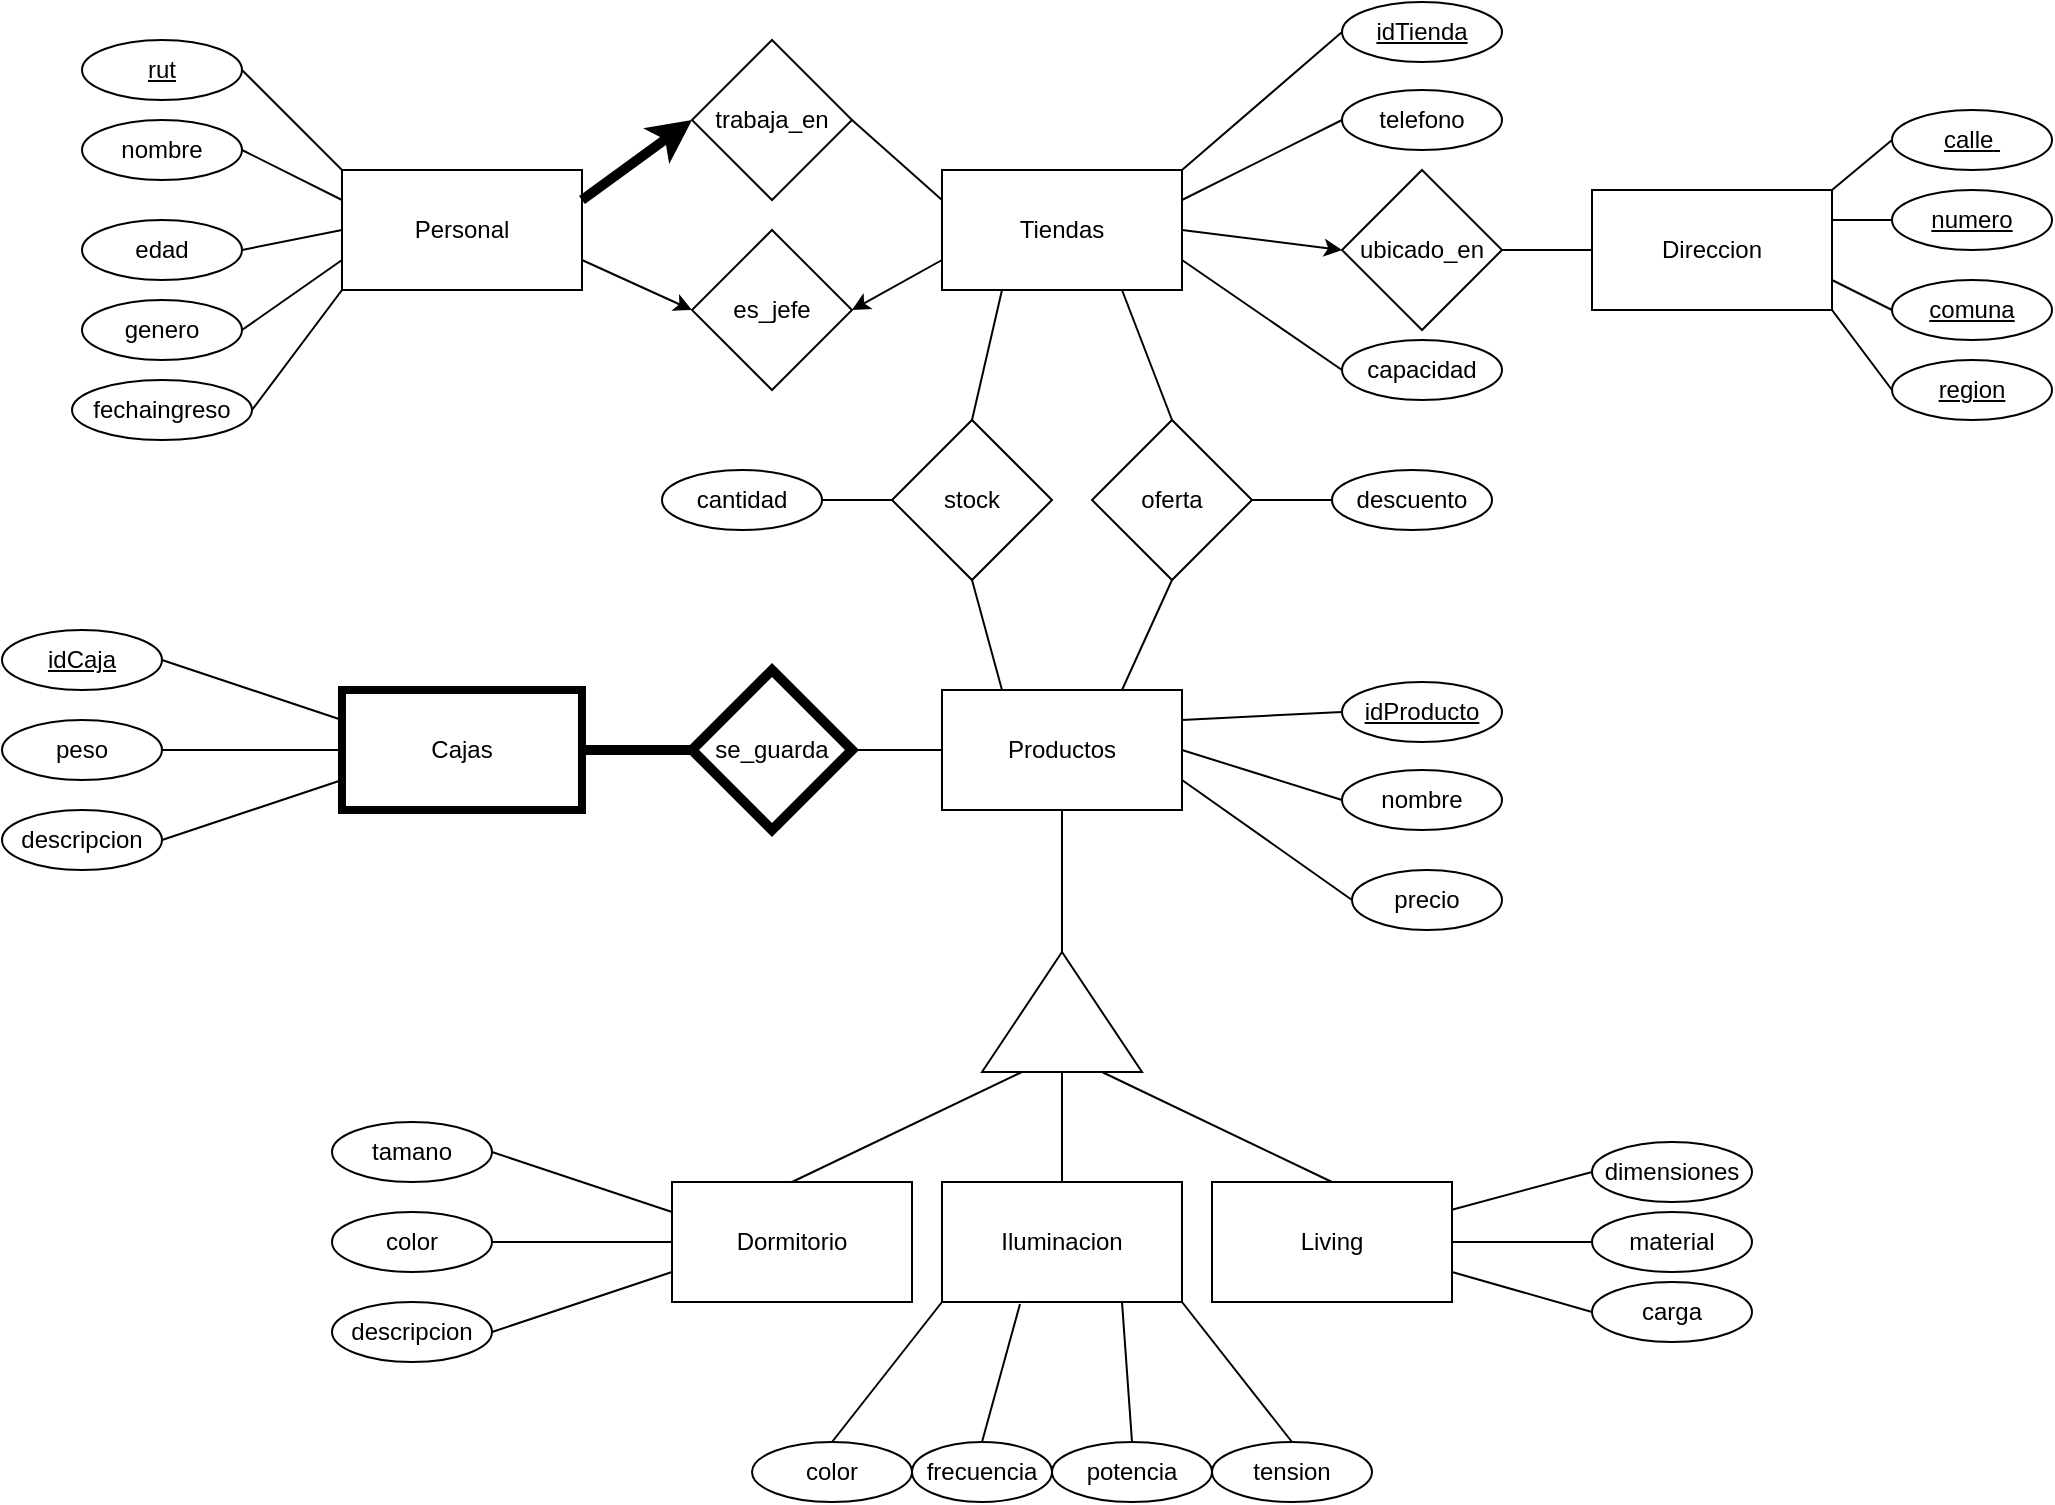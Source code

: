 <mxfile version="21.2.9" type="github">
  <diagram name="Página-1" id="F1gLiyISLk_b0Ikg0LPF">
    <mxGraphModel dx="1114" dy="616" grid="1" gridSize="10" guides="1" tooltips="1" connect="1" arrows="1" fold="1" page="1" pageScale="1" pageWidth="1169" pageHeight="827" math="0" shadow="0">
      <root>
        <mxCell id="0" />
        <mxCell id="1" parent="0" />
        <mxCell id="oBHvoqfuF7RgJihUB41r-28" value="Personal" style="rounded=0;whiteSpace=wrap;html=1;" parent="1" vertex="1">
          <mxGeometry x="185" y="94" width="120" height="60" as="geometry" />
        </mxCell>
        <mxCell id="oBHvoqfuF7RgJihUB41r-32" value="" style="endArrow=classic;html=1;rounded=0;exitX=1;exitY=0.75;exitDx=0;exitDy=0;entryX=0;entryY=0.5;entryDx=0;entryDy=0;" parent="1" source="oBHvoqfuF7RgJihUB41r-28" target="bxN1cvVJk15Dv3mf7cQ_-5" edge="1">
          <mxGeometry width="50" height="50" relative="1" as="geometry">
            <mxPoint x="215" y="289" as="sourcePoint" />
            <mxPoint x="355" y="249" as="targetPoint" />
          </mxGeometry>
        </mxCell>
        <mxCell id="oBHvoqfuF7RgJihUB41r-36" value="trabaja_en" style="rhombus;whiteSpace=wrap;html=1;" parent="1" vertex="1">
          <mxGeometry x="360" y="29" width="80" height="80" as="geometry" />
        </mxCell>
        <mxCell id="oBHvoqfuF7RgJihUB41r-39" value="" style="endArrow=classic;html=1;rounded=0;exitX=1;exitY=0.25;exitDx=0;exitDy=0;entryX=0;entryY=0.5;entryDx=0;entryDy=0;strokeWidth=5;" parent="1" source="oBHvoqfuF7RgJihUB41r-28" target="oBHvoqfuF7RgJihUB41r-36" edge="1">
          <mxGeometry width="50" height="50" relative="1" as="geometry">
            <mxPoint x="205" y="289" as="sourcePoint" />
            <mxPoint x="195" y="259" as="targetPoint" />
          </mxGeometry>
        </mxCell>
        <mxCell id="oBHvoqfuF7RgJihUB41r-40" value="" style="endArrow=none;html=1;rounded=0;exitX=1;exitY=0.5;exitDx=0;exitDy=0;entryX=0;entryY=0.25;entryDx=0;entryDy=0;" parent="1" source="oBHvoqfuF7RgJihUB41r-36" target="bxN1cvVJk15Dv3mf7cQ_-1" edge="1">
          <mxGeometry width="50" height="50" relative="1" as="geometry">
            <mxPoint x="115" y="179" as="sourcePoint" />
            <mxPoint x="255" y="279" as="targetPoint" />
          </mxGeometry>
        </mxCell>
        <mxCell id="bxN1cvVJk15Dv3mf7cQ_-1" value="Tiendas" style="rounded=0;whiteSpace=wrap;html=1;" parent="1" vertex="1">
          <mxGeometry x="485" y="94" width="120" height="60" as="geometry" />
        </mxCell>
        <mxCell id="bxN1cvVJk15Dv3mf7cQ_-5" value="es_jefe" style="rhombus;whiteSpace=wrap;html=1;" parent="1" vertex="1">
          <mxGeometry x="360" y="124" width="80" height="80" as="geometry" />
        </mxCell>
        <mxCell id="bxN1cvVJk15Dv3mf7cQ_-11" value="rut" style="ellipse;whiteSpace=wrap;html=1;fontStyle=4" parent="1" vertex="1">
          <mxGeometry x="55" y="29" width="80" height="30" as="geometry" />
        </mxCell>
        <mxCell id="bxN1cvVJk15Dv3mf7cQ_-12" value="" style="endArrow=none;html=1;rounded=0;exitX=0;exitY=0;exitDx=0;exitDy=0;entryX=1;entryY=0.5;entryDx=0;entryDy=0;" parent="1" source="oBHvoqfuF7RgJihUB41r-28" target="bxN1cvVJk15Dv3mf7cQ_-11" edge="1">
          <mxGeometry width="50" height="50" relative="1" as="geometry">
            <mxPoint x="165" y="99" as="sourcePoint" />
            <mxPoint x="235" y="219" as="targetPoint" />
          </mxGeometry>
        </mxCell>
        <mxCell id="bxN1cvVJk15Dv3mf7cQ_-14" value="" style="endArrow=none;html=1;rounded=0;exitX=0;exitY=0.75;exitDx=0;exitDy=0;entryX=1;entryY=0.5;entryDx=0;entryDy=0;" parent="1" source="oBHvoqfuF7RgJihUB41r-28" target="bxN1cvVJk15Dv3mf7cQ_-24" edge="1">
          <mxGeometry width="50" height="50" relative="1" as="geometry">
            <mxPoint x="215" y="229" as="sourcePoint" />
            <mxPoint x="135" y="209" as="targetPoint" />
          </mxGeometry>
        </mxCell>
        <mxCell id="bxN1cvVJk15Dv3mf7cQ_-16" value="" style="endArrow=none;html=1;rounded=0;entryX=1;entryY=0.5;entryDx=0;entryDy=0;exitX=0;exitY=0.25;exitDx=0;exitDy=0;" parent="1" source="oBHvoqfuF7RgJihUB41r-28" target="bxN1cvVJk15Dv3mf7cQ_-20" edge="1">
          <mxGeometry width="50" height="50" relative="1" as="geometry">
            <mxPoint x="195" y="109" as="sourcePoint" />
            <mxPoint x="135" y="74" as="targetPoint" />
          </mxGeometry>
        </mxCell>
        <mxCell id="bxN1cvVJk15Dv3mf7cQ_-18" value="" style="endArrow=none;html=1;rounded=0;exitX=0;exitY=0.5;exitDx=0;exitDy=0;entryX=1;entryY=0.5;entryDx=0;entryDy=0;" parent="1" source="oBHvoqfuF7RgJihUB41r-28" target="bxN1cvVJk15Dv3mf7cQ_-22" edge="1">
          <mxGeometry width="50" height="50" relative="1" as="geometry">
            <mxPoint x="145" y="209" as="sourcePoint" />
            <mxPoint x="145" y="134" as="targetPoint" />
          </mxGeometry>
        </mxCell>
        <mxCell id="bxN1cvVJk15Dv3mf7cQ_-20" value="nombre&lt;br&gt;" style="ellipse;whiteSpace=wrap;html=1;" parent="1" vertex="1">
          <mxGeometry x="55" y="69" width="80" height="30" as="geometry" />
        </mxCell>
        <mxCell id="bxN1cvVJk15Dv3mf7cQ_-22" value="edad" style="ellipse;whiteSpace=wrap;html=1;" parent="1" vertex="1">
          <mxGeometry x="55" y="119" width="80" height="30" as="geometry" />
        </mxCell>
        <mxCell id="bxN1cvVJk15Dv3mf7cQ_-24" value="genero" style="ellipse;whiteSpace=wrap;html=1;" parent="1" vertex="1">
          <mxGeometry x="55" y="159" width="80" height="30" as="geometry" />
        </mxCell>
        <mxCell id="bxN1cvVJk15Dv3mf7cQ_-25" value="fechaingreso" style="ellipse;whiteSpace=wrap;html=1;" parent="1" vertex="1">
          <mxGeometry x="50" y="199" width="90" height="30" as="geometry" />
        </mxCell>
        <mxCell id="bxN1cvVJk15Dv3mf7cQ_-26" value="" style="endArrow=none;html=1;rounded=0;entryX=1;entryY=0.5;entryDx=0;entryDy=0;exitX=0;exitY=1;exitDx=0;exitDy=0;" parent="1" source="oBHvoqfuF7RgJihUB41r-28" target="bxN1cvVJk15Dv3mf7cQ_-25" edge="1">
          <mxGeometry width="50" height="50" relative="1" as="geometry">
            <mxPoint x="245" y="149" as="sourcePoint" />
            <mxPoint x="145" y="199" as="targetPoint" />
          </mxGeometry>
        </mxCell>
        <mxCell id="bxN1cvVJk15Dv3mf7cQ_-35" value="idTienda" style="ellipse;whiteSpace=wrap;html=1;fontStyle=4" parent="1" vertex="1">
          <mxGeometry x="685" y="10" width="80" height="30" as="geometry" />
        </mxCell>
        <mxCell id="bxN1cvVJk15Dv3mf7cQ_-36" value="" style="endArrow=none;html=1;rounded=0;exitX=1;exitY=0;exitDx=0;exitDy=0;entryX=0;entryY=0.5;entryDx=0;entryDy=0;" parent="1" source="bxN1cvVJk15Dv3mf7cQ_-1" target="bxN1cvVJk15Dv3mf7cQ_-35" edge="1">
          <mxGeometry width="50" height="50" relative="1" as="geometry">
            <mxPoint x="985" y="59" as="sourcePoint" />
            <mxPoint x="935" y="4" as="targetPoint" />
          </mxGeometry>
        </mxCell>
        <mxCell id="bxN1cvVJk15Dv3mf7cQ_-37" value="" style="endArrow=none;html=1;rounded=0;exitX=1;exitY=0.75;exitDx=0;exitDy=0;entryX=0;entryY=0.5;entryDx=0;entryDy=0;" parent="1" source="bxN1cvVJk15Dv3mf7cQ_-1" target="bxN1cvVJk15Dv3mf7cQ_-42" edge="1">
          <mxGeometry width="50" height="50" relative="1" as="geometry">
            <mxPoint x="985" y="104" as="sourcePoint" />
            <mxPoint x="875" y="179" as="targetPoint" />
          </mxGeometry>
        </mxCell>
        <mxCell id="bxN1cvVJk15Dv3mf7cQ_-38" value="" style="endArrow=none;html=1;rounded=0;entryX=0;entryY=0.5;entryDx=0;entryDy=0;exitX=1;exitY=0.25;exitDx=0;exitDy=0;" parent="1" source="bxN1cvVJk15Dv3mf7cQ_-1" target="bxN1cvVJk15Dv3mf7cQ_-40" edge="1">
          <mxGeometry width="50" height="50" relative="1" as="geometry">
            <mxPoint x="985" y="74" as="sourcePoint" />
            <mxPoint x="875" y="44" as="targetPoint" />
          </mxGeometry>
        </mxCell>
        <mxCell id="bxN1cvVJk15Dv3mf7cQ_-40" value="telefono" style="ellipse;whiteSpace=wrap;html=1;" parent="1" vertex="1">
          <mxGeometry x="685" y="54" width="80" height="30" as="geometry" />
        </mxCell>
        <mxCell id="bxN1cvVJk15Dv3mf7cQ_-42" value="capacidad" style="ellipse;whiteSpace=wrap;html=1;" parent="1" vertex="1">
          <mxGeometry x="685" y="179" width="80" height="30" as="geometry" />
        </mxCell>
        <mxCell id="bxN1cvVJk15Dv3mf7cQ_-45" value="ubicado_en" style="rhombus;whiteSpace=wrap;html=1;" parent="1" vertex="1">
          <mxGeometry x="685" y="94" width="80" height="80" as="geometry" />
        </mxCell>
        <mxCell id="bxN1cvVJk15Dv3mf7cQ_-53" value="Direccion" style="rounded=0;whiteSpace=wrap;html=1;" parent="1" vertex="1">
          <mxGeometry x="810" y="104" width="120" height="60" as="geometry" />
        </mxCell>
        <mxCell id="bxN1cvVJk15Dv3mf7cQ_-54" value="" style="endArrow=none;html=1;rounded=0;entryX=0;entryY=0.5;entryDx=0;entryDy=0;exitX=1;exitY=0.5;exitDx=0;exitDy=0;" parent="1" source="bxN1cvVJk15Dv3mf7cQ_-45" target="bxN1cvVJk15Dv3mf7cQ_-53" edge="1">
          <mxGeometry width="50" height="50" relative="1" as="geometry">
            <mxPoint x="465" y="29" as="sourcePoint" />
            <mxPoint x="515" y="-21" as="targetPoint" />
          </mxGeometry>
        </mxCell>
        <mxCell id="bxN1cvVJk15Dv3mf7cQ_-61" value="" style="endArrow=none;html=1;rounded=0;entryX=0;entryY=0.5;entryDx=0;entryDy=0;exitX=1;exitY=0;exitDx=0;exitDy=0;" parent="1" source="bxN1cvVJk15Dv3mf7cQ_-53" target="bxN1cvVJk15Dv3mf7cQ_-62" edge="1">
          <mxGeometry width="50" height="50" relative="1" as="geometry">
            <mxPoint x="855" y="79" as="sourcePoint" />
            <mxPoint x="1085" y="19" as="targetPoint" />
          </mxGeometry>
        </mxCell>
        <mxCell id="bxN1cvVJk15Dv3mf7cQ_-62" value="calle&lt;span style=&quot;white-space: pre;&quot;&gt; &lt;/span&gt;" style="ellipse;whiteSpace=wrap;html=1;fontStyle=4" parent="1" vertex="1">
          <mxGeometry x="960" y="64" width="80" height="30" as="geometry" />
        </mxCell>
        <mxCell id="bxN1cvVJk15Dv3mf7cQ_-63" value="" style="endArrow=none;html=1;rounded=0;entryX=0;entryY=0.5;entryDx=0;entryDy=0;exitX=1;exitY=1;exitDx=0;exitDy=0;" parent="1" source="bxN1cvVJk15Dv3mf7cQ_-53" target="bxN1cvVJk15Dv3mf7cQ_-64" edge="1">
          <mxGeometry width="50" height="50" relative="1" as="geometry">
            <mxPoint x="855" y="294" as="sourcePoint" />
            <mxPoint x="1085" y="234" as="targetPoint" />
          </mxGeometry>
        </mxCell>
        <mxCell id="bxN1cvVJk15Dv3mf7cQ_-64" value="region" style="ellipse;whiteSpace=wrap;html=1;fontStyle=4" parent="1" vertex="1">
          <mxGeometry x="960" y="189" width="80" height="30" as="geometry" />
        </mxCell>
        <mxCell id="bxN1cvVJk15Dv3mf7cQ_-65" value="" style="endArrow=none;html=1;rounded=0;entryX=0;entryY=0.5;entryDx=0;entryDy=0;exitX=1;exitY=0.75;exitDx=0;exitDy=0;" parent="1" source="bxN1cvVJk15Dv3mf7cQ_-53" target="bxN1cvVJk15Dv3mf7cQ_-66" edge="1">
          <mxGeometry width="50" height="50" relative="1" as="geometry">
            <mxPoint x="865" y="239" as="sourcePoint" />
            <mxPoint x="1095" y="179" as="targetPoint" />
          </mxGeometry>
        </mxCell>
        <mxCell id="bxN1cvVJk15Dv3mf7cQ_-66" value="comuna" style="ellipse;whiteSpace=wrap;html=1;fontStyle=4" parent="1" vertex="1">
          <mxGeometry x="960" y="149" width="80" height="30" as="geometry" />
        </mxCell>
        <mxCell id="bxN1cvVJk15Dv3mf7cQ_-67" value="" style="endArrow=none;html=1;rounded=0;entryX=0;entryY=0.5;entryDx=0;entryDy=0;exitX=1;exitY=0.25;exitDx=0;exitDy=0;" parent="1" source="bxN1cvVJk15Dv3mf7cQ_-53" target="bxN1cvVJk15Dv3mf7cQ_-68" edge="1">
          <mxGeometry width="50" height="50" relative="1" as="geometry">
            <mxPoint x="935" y="144" as="sourcePoint" />
            <mxPoint x="1165" y="84" as="targetPoint" />
          </mxGeometry>
        </mxCell>
        <mxCell id="bxN1cvVJk15Dv3mf7cQ_-68" value="numero" style="ellipse;whiteSpace=wrap;html=1;fontStyle=4" parent="1" vertex="1">
          <mxGeometry x="960" y="104" width="80" height="30" as="geometry" />
        </mxCell>
        <mxCell id="bxN1cvVJk15Dv3mf7cQ_-74" value="Productos" style="rounded=0;whiteSpace=wrap;html=1;" parent="1" vertex="1">
          <mxGeometry x="485" y="354" width="120" height="60" as="geometry" />
        </mxCell>
        <mxCell id="bxN1cvVJk15Dv3mf7cQ_-76" value="stock" style="rhombus;whiteSpace=wrap;html=1;" parent="1" vertex="1">
          <mxGeometry x="460" y="219" width="80" height="80" as="geometry" />
        </mxCell>
        <mxCell id="bxN1cvVJk15Dv3mf7cQ_-77" value="idProducto" style="ellipse;whiteSpace=wrap;html=1;fontStyle=4" parent="1" vertex="1">
          <mxGeometry x="685" y="350" width="80" height="30" as="geometry" />
        </mxCell>
        <mxCell id="bxN1cvVJk15Dv3mf7cQ_-78" value="" style="endArrow=none;html=1;rounded=0;exitX=1;exitY=0.25;exitDx=0;exitDy=0;entryX=0;entryY=0.5;entryDx=0;entryDy=0;" parent="1" source="bxN1cvVJk15Dv3mf7cQ_-74" target="bxN1cvVJk15Dv3mf7cQ_-77" edge="1">
          <mxGeometry width="50" height="50" relative="1" as="geometry">
            <mxPoint x="630" y="373" as="sourcePoint" />
            <mxPoint x="960" y="283" as="targetPoint" />
          </mxGeometry>
        </mxCell>
        <mxCell id="bxN1cvVJk15Dv3mf7cQ_-79" value="" style="endArrow=none;html=1;rounded=0;exitX=1;exitY=0.5;exitDx=0;exitDy=0;entryX=0;entryY=0.5;entryDx=0;entryDy=0;" parent="1" source="bxN1cvVJk15Dv3mf7cQ_-74" target="bxN1cvVJk15Dv3mf7cQ_-80" edge="1">
          <mxGeometry width="50" height="50" relative="1" as="geometry">
            <mxPoint x="630" y="388" as="sourcePoint" />
            <mxPoint x="700" y="364" as="targetPoint" />
          </mxGeometry>
        </mxCell>
        <mxCell id="bxN1cvVJk15Dv3mf7cQ_-80" value="nombre" style="ellipse;whiteSpace=wrap;html=1;" parent="1" vertex="1">
          <mxGeometry x="685" y="394" width="80" height="30" as="geometry" />
        </mxCell>
        <mxCell id="bxN1cvVJk15Dv3mf7cQ_-81" value="" style="endArrow=none;html=1;rounded=0;entryX=0;entryY=0.5;entryDx=0;entryDy=0;exitX=1;exitY=0.75;exitDx=0;exitDy=0;strokeWidth=1;" parent="1" source="bxN1cvVJk15Dv3mf7cQ_-74" target="bxN1cvVJk15Dv3mf7cQ_-155" edge="1">
          <mxGeometry width="50" height="50" relative="1" as="geometry">
            <mxPoint x="630" y="425" as="sourcePoint" />
            <mxPoint x="685" y="470" as="targetPoint" />
          </mxGeometry>
        </mxCell>
        <mxCell id="bxN1cvVJk15Dv3mf7cQ_-83" value="" style="triangle;whiteSpace=wrap;html=1;rotation=-90;" parent="1" vertex="1">
          <mxGeometry x="515" y="475" width="60" height="80" as="geometry" />
        </mxCell>
        <mxCell id="bxN1cvVJk15Dv3mf7cQ_-84" value="" style="endArrow=none;html=1;rounded=0;exitX=1;exitY=0.5;exitDx=0;exitDy=0;entryX=0.5;entryY=1;entryDx=0;entryDy=0;" parent="1" source="bxN1cvVJk15Dv3mf7cQ_-83" target="bxN1cvVJk15Dv3mf7cQ_-74" edge="1">
          <mxGeometry width="50" height="50" relative="1" as="geometry">
            <mxPoint x="620" y="465" as="sourcePoint" />
            <mxPoint x="670" y="415" as="targetPoint" />
          </mxGeometry>
        </mxCell>
        <mxCell id="bxN1cvVJk15Dv3mf7cQ_-85" value="Living" style="rounded=0;whiteSpace=wrap;html=1;" parent="1" vertex="1">
          <mxGeometry x="620" y="600" width="120" height="60" as="geometry" />
        </mxCell>
        <mxCell id="bxN1cvVJk15Dv3mf7cQ_-86" value="Iluminacion" style="rounded=0;whiteSpace=wrap;html=1;" parent="1" vertex="1">
          <mxGeometry x="485" y="600" width="120" height="60" as="geometry" />
        </mxCell>
        <mxCell id="bxN1cvVJk15Dv3mf7cQ_-87" value="Dormitorio" style="rounded=0;whiteSpace=wrap;html=1;" parent="1" vertex="1">
          <mxGeometry x="350" y="600" width="120" height="60" as="geometry" />
        </mxCell>
        <mxCell id="bxN1cvVJk15Dv3mf7cQ_-88" value="" style="endArrow=none;html=1;rounded=0;exitX=0.5;exitY=0;exitDx=0;exitDy=0;entryX=0;entryY=0.25;entryDx=0;entryDy=0;" parent="1" source="bxN1cvVJk15Dv3mf7cQ_-87" target="bxN1cvVJk15Dv3mf7cQ_-83" edge="1">
          <mxGeometry width="50" height="50" relative="1" as="geometry">
            <mxPoint x="620" y="530" as="sourcePoint" />
            <mxPoint x="525" y="570" as="targetPoint" />
          </mxGeometry>
        </mxCell>
        <mxCell id="bxN1cvVJk15Dv3mf7cQ_-89" value="" style="endArrow=none;html=1;rounded=0;exitX=0;exitY=0.5;exitDx=0;exitDy=0;entryX=0.5;entryY=0;entryDx=0;entryDy=0;" parent="1" source="bxN1cvVJk15Dv3mf7cQ_-83" target="bxN1cvVJk15Dv3mf7cQ_-86" edge="1">
          <mxGeometry width="50" height="50" relative="1" as="geometry">
            <mxPoint x="545" y="570" as="sourcePoint" />
            <mxPoint x="670" y="480" as="targetPoint" />
          </mxGeometry>
        </mxCell>
        <mxCell id="bxN1cvVJk15Dv3mf7cQ_-90" value="" style="endArrow=none;html=1;rounded=0;exitX=0;exitY=0.75;exitDx=0;exitDy=0;entryX=0.5;entryY=0;entryDx=0;entryDy=0;" parent="1" source="bxN1cvVJk15Dv3mf7cQ_-83" target="bxN1cvVJk15Dv3mf7cQ_-85" edge="1">
          <mxGeometry width="50" height="50" relative="1" as="geometry">
            <mxPoint x="565" y="570" as="sourcePoint" />
            <mxPoint x="670" y="480" as="targetPoint" />
          </mxGeometry>
        </mxCell>
        <mxCell id="bxN1cvVJk15Dv3mf7cQ_-91" value="" style="endArrow=none;html=1;rounded=0;exitX=0;exitY=0.75;exitDx=0;exitDy=0;entryX=1;entryY=0.5;entryDx=0;entryDy=0;" parent="1" source="bxN1cvVJk15Dv3mf7cQ_-87" target="bxN1cvVJk15Dv3mf7cQ_-92" edge="1">
          <mxGeometry width="50" height="50" relative="1" as="geometry">
            <mxPoint x="110" y="705" as="sourcePoint" />
            <mxPoint x="200" y="700" as="targetPoint" />
          </mxGeometry>
        </mxCell>
        <mxCell id="bxN1cvVJk15Dv3mf7cQ_-92" value="descripcion" style="ellipse;whiteSpace=wrap;html=1;" parent="1" vertex="1">
          <mxGeometry x="180" y="660" width="80" height="30" as="geometry" />
        </mxCell>
        <mxCell id="bxN1cvVJk15Dv3mf7cQ_-93" value="" style="endArrow=none;html=1;rounded=0;entryX=1;entryY=0.5;entryDx=0;entryDy=0;exitX=0;exitY=0.5;exitDx=0;exitDy=0;" parent="1" source="bxN1cvVJk15Dv3mf7cQ_-87" target="bxN1cvVJk15Dv3mf7cQ_-94" edge="1">
          <mxGeometry width="50" height="50" relative="1" as="geometry">
            <mxPoint x="110" y="720" as="sourcePoint" />
            <mxPoint x="420" y="715" as="targetPoint" />
          </mxGeometry>
        </mxCell>
        <mxCell id="bxN1cvVJk15Dv3mf7cQ_-94" value="color" style="ellipse;whiteSpace=wrap;html=1;" parent="1" vertex="1">
          <mxGeometry x="180" y="615" width="80" height="30" as="geometry" />
        </mxCell>
        <mxCell id="bxN1cvVJk15Dv3mf7cQ_-95" value="" style="endArrow=none;html=1;rounded=0;entryX=0.5;entryY=0;entryDx=0;entryDy=0;exitX=0;exitY=1;exitDx=0;exitDy=0;" parent="1" source="bxN1cvVJk15Dv3mf7cQ_-86" target="bxN1cvVJk15Dv3mf7cQ_-96" edge="1">
          <mxGeometry width="50" height="50" relative="1" as="geometry">
            <mxPoint x="900" y="650" as="sourcePoint" />
            <mxPoint x="135" y="540" as="targetPoint" />
          </mxGeometry>
        </mxCell>
        <mxCell id="bxN1cvVJk15Dv3mf7cQ_-96" value="color" style="ellipse;whiteSpace=wrap;html=1;" parent="1" vertex="1">
          <mxGeometry x="390" y="730" width="80" height="30" as="geometry" />
        </mxCell>
        <mxCell id="bxN1cvVJk15Dv3mf7cQ_-97" value="" style="endArrow=none;html=1;rounded=0;entryX=1;entryY=0.5;entryDx=0;entryDy=0;exitX=0;exitY=0.25;exitDx=0;exitDy=0;" parent="1" source="bxN1cvVJk15Dv3mf7cQ_-87" target="bxN1cvVJk15Dv3mf7cQ_-98" edge="1">
          <mxGeometry width="50" height="50" relative="1" as="geometry">
            <mxPoint x="45" y="560" as="sourcePoint" />
            <mxPoint x="355" y="555" as="targetPoint" />
          </mxGeometry>
        </mxCell>
        <mxCell id="bxN1cvVJk15Dv3mf7cQ_-98" value="tamano" style="ellipse;whiteSpace=wrap;html=1;" parent="1" vertex="1">
          <mxGeometry x="180" y="570" width="80" height="30" as="geometry" />
        </mxCell>
        <mxCell id="bxN1cvVJk15Dv3mf7cQ_-103" value="" style="endArrow=none;html=1;rounded=0;entryX=0.5;entryY=0;entryDx=0;entryDy=0;exitX=0.325;exitY=1.017;exitDx=0;exitDy=0;exitPerimeter=0;" parent="1" source="bxN1cvVJk15Dv3mf7cQ_-86" target="bxN1cvVJk15Dv3mf7cQ_-104" edge="1">
          <mxGeometry width="50" height="50" relative="1" as="geometry">
            <mxPoint x="490" y="670" as="sourcePoint" />
            <mxPoint x="145" y="550" as="targetPoint" />
          </mxGeometry>
        </mxCell>
        <mxCell id="bxN1cvVJk15Dv3mf7cQ_-104" value="frecuencia" style="ellipse;whiteSpace=wrap;html=1;" parent="1" vertex="1">
          <mxGeometry x="470" y="730" width="70" height="30" as="geometry" />
        </mxCell>
        <mxCell id="bxN1cvVJk15Dv3mf7cQ_-105" value="" style="endArrow=none;html=1;rounded=0;entryX=0.5;entryY=0;entryDx=0;entryDy=0;exitX=0.75;exitY=1;exitDx=0;exitDy=0;" parent="1" source="bxN1cvVJk15Dv3mf7cQ_-86" target="bxN1cvVJk15Dv3mf7cQ_-106" edge="1">
          <mxGeometry width="50" height="50" relative="1" as="geometry">
            <mxPoint x="500" y="680" as="sourcePoint" />
            <mxPoint x="155" y="560" as="targetPoint" />
          </mxGeometry>
        </mxCell>
        <mxCell id="bxN1cvVJk15Dv3mf7cQ_-106" value="potencia" style="ellipse;whiteSpace=wrap;html=1;" parent="1" vertex="1">
          <mxGeometry x="540" y="730" width="80" height="30" as="geometry" />
        </mxCell>
        <mxCell id="bxN1cvVJk15Dv3mf7cQ_-107" value="" style="endArrow=none;html=1;rounded=0;entryX=0.5;entryY=0;entryDx=0;entryDy=0;exitX=1;exitY=1;exitDx=0;exitDy=0;" parent="1" source="bxN1cvVJk15Dv3mf7cQ_-86" target="bxN1cvVJk15Dv3mf7cQ_-108" edge="1">
          <mxGeometry width="50" height="50" relative="1" as="geometry">
            <mxPoint x="710" y="640" as="sourcePoint" />
            <mxPoint x="365" y="520" as="targetPoint" />
          </mxGeometry>
        </mxCell>
        <mxCell id="bxN1cvVJk15Dv3mf7cQ_-108" value="tension" style="ellipse;whiteSpace=wrap;html=1;" parent="1" vertex="1">
          <mxGeometry x="620" y="730" width="80" height="30" as="geometry" />
        </mxCell>
        <mxCell id="bxN1cvVJk15Dv3mf7cQ_-110" value="" style="endArrow=none;html=1;rounded=0;entryX=0;entryY=0.5;entryDx=0;entryDy=0;exitX=1;exitY=0.5;exitDx=0;exitDy=0;" parent="1" source="bxN1cvVJk15Dv3mf7cQ_-85" target="bxN1cvVJk15Dv3mf7cQ_-111" edge="1">
          <mxGeometry width="50" height="50" relative="1" as="geometry">
            <mxPoint x="860" y="655" as="sourcePoint" />
            <mxPoint x="1020" y="670" as="targetPoint" />
          </mxGeometry>
        </mxCell>
        <mxCell id="bxN1cvVJk15Dv3mf7cQ_-111" value="material" style="ellipse;whiteSpace=wrap;html=1;" parent="1" vertex="1">
          <mxGeometry x="810" y="615" width="80" height="30" as="geometry" />
        </mxCell>
        <mxCell id="bxN1cvVJk15Dv3mf7cQ_-112" value="" style="endArrow=none;html=1;rounded=0;entryX=0;entryY=0.5;entryDx=0;entryDy=0;" parent="1" source="bxN1cvVJk15Dv3mf7cQ_-85" target="bxN1cvVJk15Dv3mf7cQ_-113" edge="1">
          <mxGeometry width="50" height="50" relative="1" as="geometry">
            <mxPoint x="850" y="575" as="sourcePoint" />
            <mxPoint x="1010" y="590" as="targetPoint" />
          </mxGeometry>
        </mxCell>
        <mxCell id="bxN1cvVJk15Dv3mf7cQ_-113" value="dimensiones" style="ellipse;whiteSpace=wrap;html=1;" parent="1" vertex="1">
          <mxGeometry x="810" y="580" width="80" height="30" as="geometry" />
        </mxCell>
        <mxCell id="bxN1cvVJk15Dv3mf7cQ_-114" value="" style="endArrow=none;html=1;rounded=0;entryX=0;entryY=0.5;entryDx=0;entryDy=0;exitX=1;exitY=0.75;exitDx=0;exitDy=0;" parent="1" source="bxN1cvVJk15Dv3mf7cQ_-85" target="bxN1cvVJk15Dv3mf7cQ_-115" edge="1">
          <mxGeometry width="50" height="50" relative="1" as="geometry">
            <mxPoint x="880" y="715" as="sourcePoint" />
            <mxPoint x="1040" y="730" as="targetPoint" />
          </mxGeometry>
        </mxCell>
        <mxCell id="bxN1cvVJk15Dv3mf7cQ_-115" value="carga" style="ellipse;whiteSpace=wrap;html=1;" parent="1" vertex="1">
          <mxGeometry x="810" y="650" width="80" height="30" as="geometry" />
        </mxCell>
        <mxCell id="bxN1cvVJk15Dv3mf7cQ_-116" value="" style="endArrow=none;html=1;rounded=0;exitX=0.25;exitY=0;exitDx=0;exitDy=0;entryX=0.5;entryY=1;entryDx=0;entryDy=0;" parent="1" source="bxN1cvVJk15Dv3mf7cQ_-74" target="bxN1cvVJk15Dv3mf7cQ_-76" edge="1">
          <mxGeometry width="50" height="50" relative="1" as="geometry">
            <mxPoint x="560" y="410" as="sourcePoint" />
            <mxPoint x="610" y="360" as="targetPoint" />
          </mxGeometry>
        </mxCell>
        <mxCell id="bxN1cvVJk15Dv3mf7cQ_-117" value="" style="endArrow=none;html=1;rounded=0;exitX=0.5;exitY=0;exitDx=0;exitDy=0;entryX=0.25;entryY=1;entryDx=0;entryDy=0;" parent="1" source="bxN1cvVJk15Dv3mf7cQ_-76" target="bxN1cvVJk15Dv3mf7cQ_-1" edge="1">
          <mxGeometry width="50" height="50" relative="1" as="geometry">
            <mxPoint x="560" y="410" as="sourcePoint" />
            <mxPoint x="610" y="360" as="targetPoint" />
          </mxGeometry>
        </mxCell>
        <mxCell id="bxN1cvVJk15Dv3mf7cQ_-119" value="" style="endArrow=none;html=1;rounded=0;exitX=0;exitY=0.5;exitDx=0;exitDy=0;entryX=1;entryY=0.5;entryDx=0;entryDy=0;" parent="1" source="bxN1cvVJk15Dv3mf7cQ_-74" target="bxN1cvVJk15Dv3mf7cQ_-120" edge="1">
          <mxGeometry width="50" height="50" relative="1" as="geometry">
            <mxPoint x="560" y="410" as="sourcePoint" />
            <mxPoint x="400" y="384" as="targetPoint" />
          </mxGeometry>
        </mxCell>
        <mxCell id="bxN1cvVJk15Dv3mf7cQ_-120" value="se_guarda" style="rhombus;whiteSpace=wrap;html=1;strokeWidth=5;" parent="1" vertex="1">
          <mxGeometry x="360" y="344" width="80" height="80" as="geometry" />
        </mxCell>
        <mxCell id="bxN1cvVJk15Dv3mf7cQ_-122" value="Cajas&lt;br&gt;" style="rounded=0;whiteSpace=wrap;html=1;strokeWidth=4;" parent="1" vertex="1">
          <mxGeometry x="185" y="354" width="120" height="60" as="geometry" />
        </mxCell>
        <mxCell id="bxN1cvVJk15Dv3mf7cQ_-123" value="" style="endArrow=none;html=1;rounded=0;exitX=0;exitY=0.75;exitDx=0;exitDy=0;entryX=1;entryY=0.5;entryDx=0;entryDy=0;" parent="1" source="bxN1cvVJk15Dv3mf7cQ_-122" target="bxN1cvVJk15Dv3mf7cQ_-124" edge="1">
          <mxGeometry width="50" height="50" relative="1" as="geometry">
            <mxPoint x="185" y="399" as="sourcePoint" />
            <mxPoint x="35" y="454" as="targetPoint" />
          </mxGeometry>
        </mxCell>
        <mxCell id="bxN1cvVJk15Dv3mf7cQ_-124" value="descripcion" style="ellipse;whiteSpace=wrap;html=1;" parent="1" vertex="1">
          <mxGeometry x="15" y="414" width="80" height="30" as="geometry" />
        </mxCell>
        <mxCell id="bxN1cvVJk15Dv3mf7cQ_-125" value="" style="endArrow=none;html=1;rounded=0;entryX=1;entryY=0.5;entryDx=0;entryDy=0;exitX=0;exitY=0.5;exitDx=0;exitDy=0;" parent="1" source="bxN1cvVJk15Dv3mf7cQ_-122" target="bxN1cvVJk15Dv3mf7cQ_-126" edge="1">
          <mxGeometry width="50" height="50" relative="1" as="geometry">
            <mxPoint x="185" y="384" as="sourcePoint" />
            <mxPoint x="255" y="469" as="targetPoint" />
          </mxGeometry>
        </mxCell>
        <mxCell id="bxN1cvVJk15Dv3mf7cQ_-126" value="peso" style="ellipse;whiteSpace=wrap;html=1;" parent="1" vertex="1">
          <mxGeometry x="15" y="369" width="80" height="30" as="geometry" />
        </mxCell>
        <mxCell id="bxN1cvVJk15Dv3mf7cQ_-127" value="" style="endArrow=none;html=1;rounded=0;entryX=1;entryY=0.5;entryDx=0;entryDy=0;exitX=0;exitY=0.25;exitDx=0;exitDy=0;" parent="1" source="bxN1cvVJk15Dv3mf7cQ_-122" target="bxN1cvVJk15Dv3mf7cQ_-128" edge="1">
          <mxGeometry width="50" height="50" relative="1" as="geometry">
            <mxPoint x="185" y="369" as="sourcePoint" />
            <mxPoint x="190" y="309" as="targetPoint" />
          </mxGeometry>
        </mxCell>
        <mxCell id="bxN1cvVJk15Dv3mf7cQ_-128" value="idCaja" style="ellipse;whiteSpace=wrap;html=1;fontStyle=4" parent="1" vertex="1">
          <mxGeometry x="15" y="324" width="80" height="30" as="geometry" />
        </mxCell>
        <mxCell id="bxN1cvVJk15Dv3mf7cQ_-130" value="" style="endArrow=none;html=1;rounded=0;entryX=0;entryY=0.5;entryDx=0;entryDy=0;exitX=1;exitY=0.5;exitDx=0;exitDy=0;" parent="1" source="bxN1cvVJk15Dv3mf7cQ_-131" target="bxN1cvVJk15Dv3mf7cQ_-76" edge="1">
          <mxGeometry width="50" height="50" relative="1" as="geometry">
            <mxPoint x="450" y="259" as="sourcePoint" />
            <mxPoint x="610" y="350" as="targetPoint" />
          </mxGeometry>
        </mxCell>
        <mxCell id="bxN1cvVJk15Dv3mf7cQ_-131" value="cantidad" style="ellipse;whiteSpace=wrap;html=1;" parent="1" vertex="1">
          <mxGeometry x="345" y="244" width="80" height="30" as="geometry" />
        </mxCell>
        <mxCell id="bxN1cvVJk15Dv3mf7cQ_-145" value="oferta" style="rhombus;whiteSpace=wrap;html=1;strokeWidth=1;" parent="1" vertex="1">
          <mxGeometry x="560" y="219" width="80" height="80" as="geometry" />
        </mxCell>
        <mxCell id="bxN1cvVJk15Dv3mf7cQ_-147" value="" style="endArrow=none;html=1;rounded=0;exitX=0.75;exitY=0;exitDx=0;exitDy=0;entryX=0.5;entryY=1;entryDx=0;entryDy=0;" parent="1" source="bxN1cvVJk15Dv3mf7cQ_-74" target="bxN1cvVJk15Dv3mf7cQ_-145" edge="1">
          <mxGeometry width="50" height="50" relative="1" as="geometry">
            <mxPoint x="560" y="400" as="sourcePoint" />
            <mxPoint x="610" y="350" as="targetPoint" />
          </mxGeometry>
        </mxCell>
        <mxCell id="bxN1cvVJk15Dv3mf7cQ_-152" value="" style="endArrow=none;html=1;rounded=0;exitX=1;exitY=0.5;exitDx=0;exitDy=0;entryX=0;entryY=0.5;entryDx=0;entryDy=0;fontSize=14;strokeWidth=5;" parent="1" source="bxN1cvVJk15Dv3mf7cQ_-122" target="bxN1cvVJk15Dv3mf7cQ_-120" edge="1">
          <mxGeometry width="50" height="50" relative="1" as="geometry">
            <mxPoint x="560" y="400" as="sourcePoint" />
            <mxPoint x="610" y="350" as="targetPoint" />
          </mxGeometry>
        </mxCell>
        <mxCell id="bxN1cvVJk15Dv3mf7cQ_-155" value="precio" style="ellipse;whiteSpace=wrap;html=1;" parent="1" vertex="1">
          <mxGeometry x="690" y="444" width="75" height="30" as="geometry" />
        </mxCell>
        <mxCell id="bxN1cvVJk15Dv3mf7cQ_-158" value="" style="endArrow=none;html=1;rounded=0;exitX=1;exitY=0.5;exitDx=0;exitDy=0;entryX=0;entryY=0.5;entryDx=0;entryDy=0;" parent="1" source="bxN1cvVJk15Dv3mf7cQ_-145" target="bxN1cvVJk15Dv3mf7cQ_-159" edge="1">
          <mxGeometry width="50" height="50" relative="1" as="geometry">
            <mxPoint x="940" y="300" as="sourcePoint" />
            <mxPoint x="1030" y="294" as="targetPoint" />
          </mxGeometry>
        </mxCell>
        <mxCell id="bxN1cvVJk15Dv3mf7cQ_-159" value="descuento" style="ellipse;whiteSpace=wrap;html=1;" parent="1" vertex="1">
          <mxGeometry x="680" y="244" width="80" height="30" as="geometry" />
        </mxCell>
        <mxCell id="Y4aQm2pNAjiMP9lyxVhZ-3" value="" style="endArrow=none;html=1;rounded=0;exitX=0.5;exitY=0;exitDx=0;exitDy=0;entryX=0.75;entryY=1;entryDx=0;entryDy=0;" parent="1" source="bxN1cvVJk15Dv3mf7cQ_-145" target="bxN1cvVJk15Dv3mf7cQ_-1" edge="1">
          <mxGeometry width="50" height="50" relative="1" as="geometry">
            <mxPoint x="585" y="364" as="sourcePoint" />
            <mxPoint x="610" y="309" as="targetPoint" />
          </mxGeometry>
        </mxCell>
        <mxCell id="T1SzcZxCGD6_aS-Pgi-Z-3" value="" style="endArrow=classic;html=1;rounded=0;exitX=1;exitY=0.5;exitDx=0;exitDy=0;entryX=0;entryY=0.5;entryDx=0;entryDy=0;" edge="1" parent="1" source="bxN1cvVJk15Dv3mf7cQ_-1" target="bxN1cvVJk15Dv3mf7cQ_-45">
          <mxGeometry width="50" height="50" relative="1" as="geometry">
            <mxPoint x="315" y="149" as="sourcePoint" />
            <mxPoint x="355" y="174" as="targetPoint" />
          </mxGeometry>
        </mxCell>
        <mxCell id="T1SzcZxCGD6_aS-Pgi-Z-4" value="" style="endArrow=classic;html=1;rounded=0;exitX=0;exitY=0.75;exitDx=0;exitDy=0;entryX=1;entryY=0.5;entryDx=0;entryDy=0;" edge="1" parent="1" source="bxN1cvVJk15Dv3mf7cQ_-1" target="bxN1cvVJk15Dv3mf7cQ_-5">
          <mxGeometry width="50" height="50" relative="1" as="geometry">
            <mxPoint x="315" y="149" as="sourcePoint" />
            <mxPoint x="355" y="174" as="targetPoint" />
          </mxGeometry>
        </mxCell>
      </root>
    </mxGraphModel>
  </diagram>
</mxfile>
